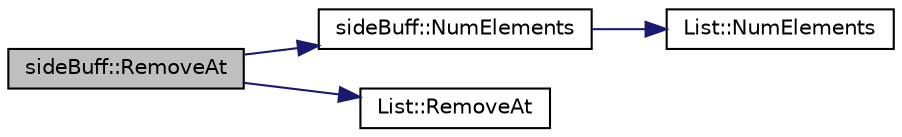 digraph G
{
  edge [fontname="Helvetica",fontsize="10",labelfontname="Helvetica",labelfontsize="10"];
  node [fontname="Helvetica",fontsize="10",shape=record];
  rankdir=LR;
  Node1 [label="sideBuff::RemoveAt",height=0.2,width=0.4,color="black", fillcolor="grey75", style="filled" fontcolor="black"];
  Node1 -> Node2 [color="midnightblue",fontsize="10",style="solid",fontname="Helvetica"];
  Node2 [label="sideBuff::NumElements",height=0.2,width=0.4,color="black", fillcolor="white", style="filled",URL="$classsideBuff.html#a3205423759a907b93718eecad26e9a56"];
  Node2 -> Node3 [color="midnightblue",fontsize="10",style="solid",fontname="Helvetica"];
  Node3 [label="List::NumElements",height=0.2,width=0.4,color="black", fillcolor="white", style="filled",URL="$classList.html#ac2e9d50f703b01bf643fa6ce50837c26"];
  Node1 -> Node4 [color="midnightblue",fontsize="10",style="solid",fontname="Helvetica"];
  Node4 [label="List::RemoveAt",height=0.2,width=0.4,color="black", fillcolor="white", style="filled",URL="$classList.html#af17f72d263f90d53ea8501b5b1853470"];
}
